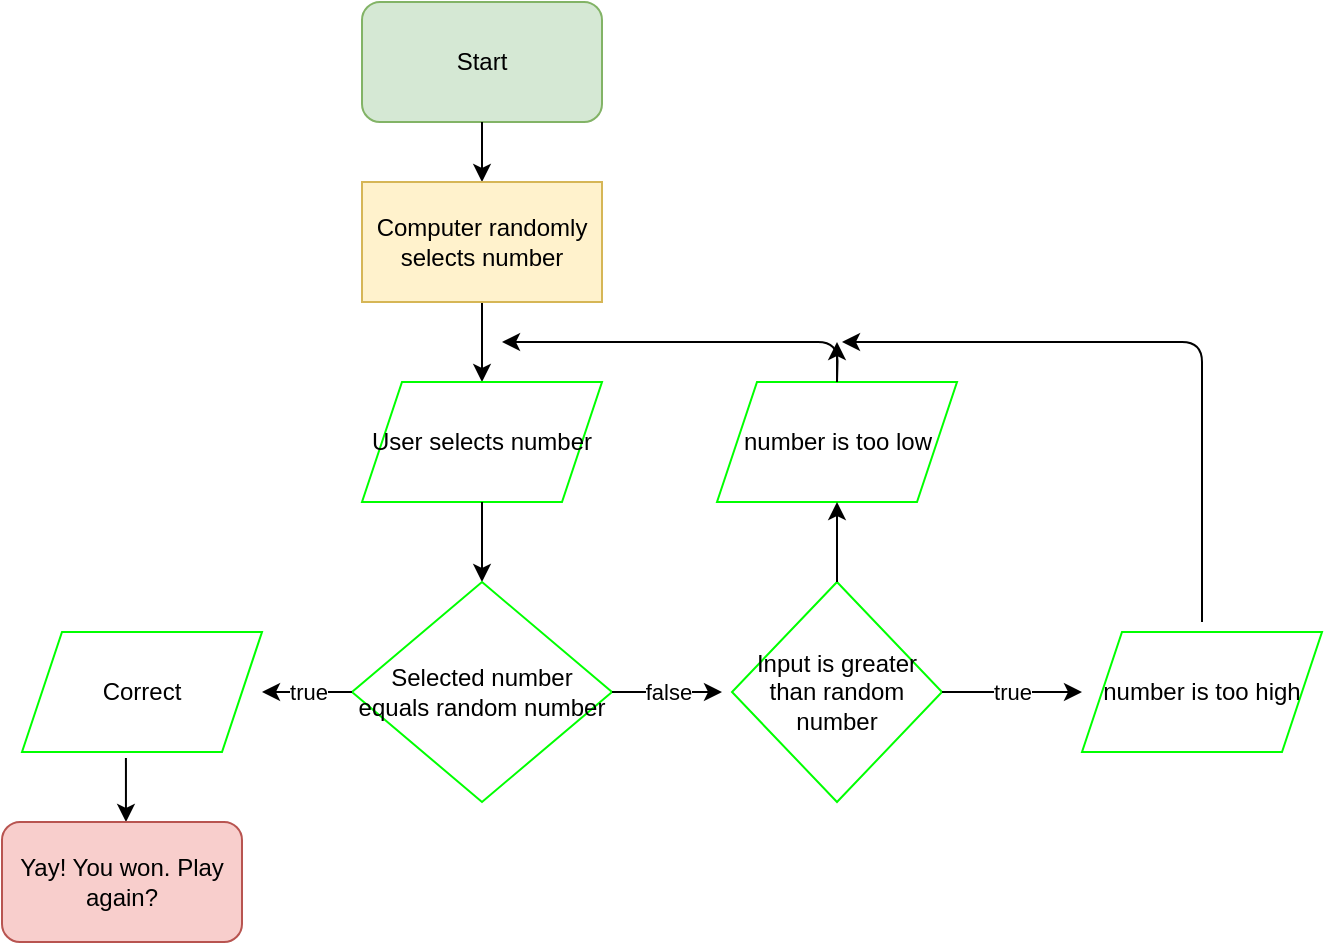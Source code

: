<mxfile version="13.7.1" type="github"><diagram id="AsTDylWR-_oq9i0USQnR" name="Page-1"><mxGraphModel dx="662" dy="529" grid="1" gridSize="10" guides="1" tooltips="1" connect="1" arrows="1" fold="1" page="1" pageScale="1" pageWidth="850" pageHeight="1100" math="0" shadow="0"><root><mxCell id="0"/><mxCell id="1" parent="0"/><mxCell id="mkIMm2Oj-Sc9ST2Uoaf8-2" value="Start" style="rounded=1;whiteSpace=wrap;html=1;strokeColor=#82b366;fillColor=#d5e8d4;" vertex="1" parent="1"><mxGeometry x="200" y="30" width="120" height="60" as="geometry"/></mxCell><mxCell id="mkIMm2Oj-Sc9ST2Uoaf8-5" value="" style="endArrow=classic;html=1;exitX=0.5;exitY=1;exitDx=0;exitDy=0;" edge="1" parent="1" source="mkIMm2Oj-Sc9ST2Uoaf8-2"><mxGeometry width="50" height="50" relative="1" as="geometry"><mxPoint x="190" y="230" as="sourcePoint"/><mxPoint x="260" y="120" as="targetPoint"/></mxGeometry></mxCell><mxCell id="mkIMm2Oj-Sc9ST2Uoaf8-8" value="" style="endArrow=classic;html=1;exitX=0.5;exitY=1;exitDx=0;exitDy=0;" edge="1" parent="1" source="mkIMm2Oj-Sc9ST2Uoaf8-9"><mxGeometry width="50" height="50" relative="1" as="geometry"><mxPoint x="260" y="190" as="sourcePoint"/><mxPoint x="260" y="220" as="targetPoint"/><Array as="points"><mxPoint x="260" y="200"/></Array></mxGeometry></mxCell><mxCell id="mkIMm2Oj-Sc9ST2Uoaf8-9" value="Computer randomly selects number" style="rounded=0;whiteSpace=wrap;html=1;strokeColor=#d6b656;align=center;fillColor=#fff2cc;" vertex="1" parent="1"><mxGeometry x="200" y="120" width="120" height="60" as="geometry"/></mxCell><mxCell id="mkIMm2Oj-Sc9ST2Uoaf8-10" value="User selects number" style="shape=parallelogram;perimeter=parallelogramPerimeter;whiteSpace=wrap;html=1;fixedSize=1;strokeColor=#00FF00;align=center;" vertex="1" parent="1"><mxGeometry x="200" y="220" width="120" height="60" as="geometry"/></mxCell><mxCell id="mkIMm2Oj-Sc9ST2Uoaf8-11" value="" style="endArrow=classic;html=1;exitX=0.5;exitY=1;exitDx=0;exitDy=0;" edge="1" parent="1" source="mkIMm2Oj-Sc9ST2Uoaf8-10"><mxGeometry width="50" height="50" relative="1" as="geometry"><mxPoint x="190" y="220" as="sourcePoint"/><mxPoint x="260" y="320" as="targetPoint"/></mxGeometry></mxCell><mxCell id="mkIMm2Oj-Sc9ST2Uoaf8-12" value="Selected number equals random number" style="rhombus;whiteSpace=wrap;html=1;strokeColor=#00FF00;align=center;" vertex="1" parent="1"><mxGeometry x="195" y="320" width="130" height="110" as="geometry"/></mxCell><mxCell id="mkIMm2Oj-Sc9ST2Uoaf8-13" value="true" style="endArrow=classic;html=1;exitX=0;exitY=0.5;exitDx=0;exitDy=0;" edge="1" parent="1" source="mkIMm2Oj-Sc9ST2Uoaf8-12"><mxGeometry width="50" height="50" relative="1" as="geometry"><mxPoint x="190" y="380" as="sourcePoint"/><mxPoint x="150" y="375" as="targetPoint"/><Array as="points"><mxPoint x="170" y="375"/></Array></mxGeometry></mxCell><mxCell id="mkIMm2Oj-Sc9ST2Uoaf8-14" value="false" style="edgeStyle=orthogonalEdgeStyle;rounded=0;orthogonalLoop=1;jettySize=auto;html=1;exitX=1;exitY=0.5;exitDx=0;exitDy=0;" edge="1" parent="1" source="mkIMm2Oj-Sc9ST2Uoaf8-12"><mxGeometry relative="1" as="geometry"><mxPoint x="380" y="375" as="targetPoint"/><Array as="points"><mxPoint x="380" y="375"/></Array></mxGeometry></mxCell><mxCell id="mkIMm2Oj-Sc9ST2Uoaf8-15" value="Correct" style="shape=parallelogram;perimeter=parallelogramPerimeter;whiteSpace=wrap;html=1;fixedSize=1;strokeColor=#00FF00;align=center;" vertex="1" parent="1"><mxGeometry x="30" y="345" width="120" height="60" as="geometry"/></mxCell><mxCell id="mkIMm2Oj-Sc9ST2Uoaf8-16" value="" style="endArrow=classic;html=1;exitX=0.433;exitY=1.05;exitDx=0;exitDy=0;exitPerimeter=0;" edge="1" parent="1" source="mkIMm2Oj-Sc9ST2Uoaf8-15"><mxGeometry width="50" height="50" relative="1" as="geometry"><mxPoint x="190" y="380" as="sourcePoint"/><mxPoint x="82" y="440" as="targetPoint"/></mxGeometry></mxCell><mxCell id="mkIMm2Oj-Sc9ST2Uoaf8-17" value="Yay! You won. Play again?" style="rounded=1;whiteSpace=wrap;html=1;strokeColor=#b85450;align=center;fillColor=#f8cecc;" vertex="1" parent="1"><mxGeometry x="20" y="440" width="120" height="60" as="geometry"/></mxCell><mxCell id="mkIMm2Oj-Sc9ST2Uoaf8-19" value="Input is greater than random number" style="rhombus;whiteSpace=wrap;html=1;strokeColor=#00FF00;align=center;" vertex="1" parent="1"><mxGeometry x="385" y="320" width="105" height="110" as="geometry"/></mxCell><mxCell id="mkIMm2Oj-Sc9ST2Uoaf8-21" value="true" style="endArrow=classic;html=1;exitX=1;exitY=0.5;exitDx=0;exitDy=0;" edge="1" parent="1" source="mkIMm2Oj-Sc9ST2Uoaf8-19"><mxGeometry width="50" height="50" relative="1" as="geometry"><mxPoint x="280" y="520" as="sourcePoint"/><mxPoint x="560" y="375" as="targetPoint"/></mxGeometry></mxCell><mxCell id="mkIMm2Oj-Sc9ST2Uoaf8-30" style="edgeStyle=orthogonalEdgeStyle;rounded=0;orthogonalLoop=1;jettySize=auto;html=1;" edge="1" parent="1" source="mkIMm2Oj-Sc9ST2Uoaf8-23"><mxGeometry relative="1" as="geometry"><mxPoint x="437.5" y="200" as="targetPoint"/></mxGeometry></mxCell><mxCell id="mkIMm2Oj-Sc9ST2Uoaf8-23" value="number is too low" style="shape=parallelogram;perimeter=parallelogramPerimeter;whiteSpace=wrap;html=1;fixedSize=1;strokeColor=#00FF00;align=center;" vertex="1" parent="1"><mxGeometry x="377.5" y="220" width="120" height="60" as="geometry"/></mxCell><mxCell id="mkIMm2Oj-Sc9ST2Uoaf8-24" value="number is too high" style="shape=parallelogram;perimeter=parallelogramPerimeter;whiteSpace=wrap;html=1;fixedSize=1;strokeColor=#00FF00;align=center;" vertex="1" parent="1"><mxGeometry x="560" y="345" width="120" height="60" as="geometry"/></mxCell><mxCell id="mkIMm2Oj-Sc9ST2Uoaf8-25" value="" style="endArrow=classic;html=1;exitX=0.5;exitY=0;exitDx=0;exitDy=0;entryX=0.5;entryY=1;entryDx=0;entryDy=0;" edge="1" parent="1" source="mkIMm2Oj-Sc9ST2Uoaf8-19" target="mkIMm2Oj-Sc9ST2Uoaf8-23"><mxGeometry width="50" height="50" relative="1" as="geometry"><mxPoint x="370" y="520" as="sourcePoint"/><mxPoint x="410" y="560" as="targetPoint"/></mxGeometry></mxCell><mxCell id="mkIMm2Oj-Sc9ST2Uoaf8-28" value="" style="endArrow=classic;html=1;exitX=0.5;exitY=0;exitDx=0;exitDy=0;" edge="1" parent="1" source="mkIMm2Oj-Sc9ST2Uoaf8-23"><mxGeometry width="50" height="50" relative="1" as="geometry"><mxPoint x="320" y="310" as="sourcePoint"/><mxPoint x="270" y="200" as="targetPoint"/><Array as="points"><mxPoint x="438" y="200"/></Array></mxGeometry></mxCell><mxCell id="mkIMm2Oj-Sc9ST2Uoaf8-29" value="" style="endArrow=classic;html=1;" edge="1" parent="1"><mxGeometry width="50" height="50" relative="1" as="geometry"><mxPoint x="620" y="340" as="sourcePoint"/><mxPoint x="440" y="200" as="targetPoint"/><Array as="points"><mxPoint x="620" y="200"/></Array></mxGeometry></mxCell></root></mxGraphModel></diagram></mxfile>